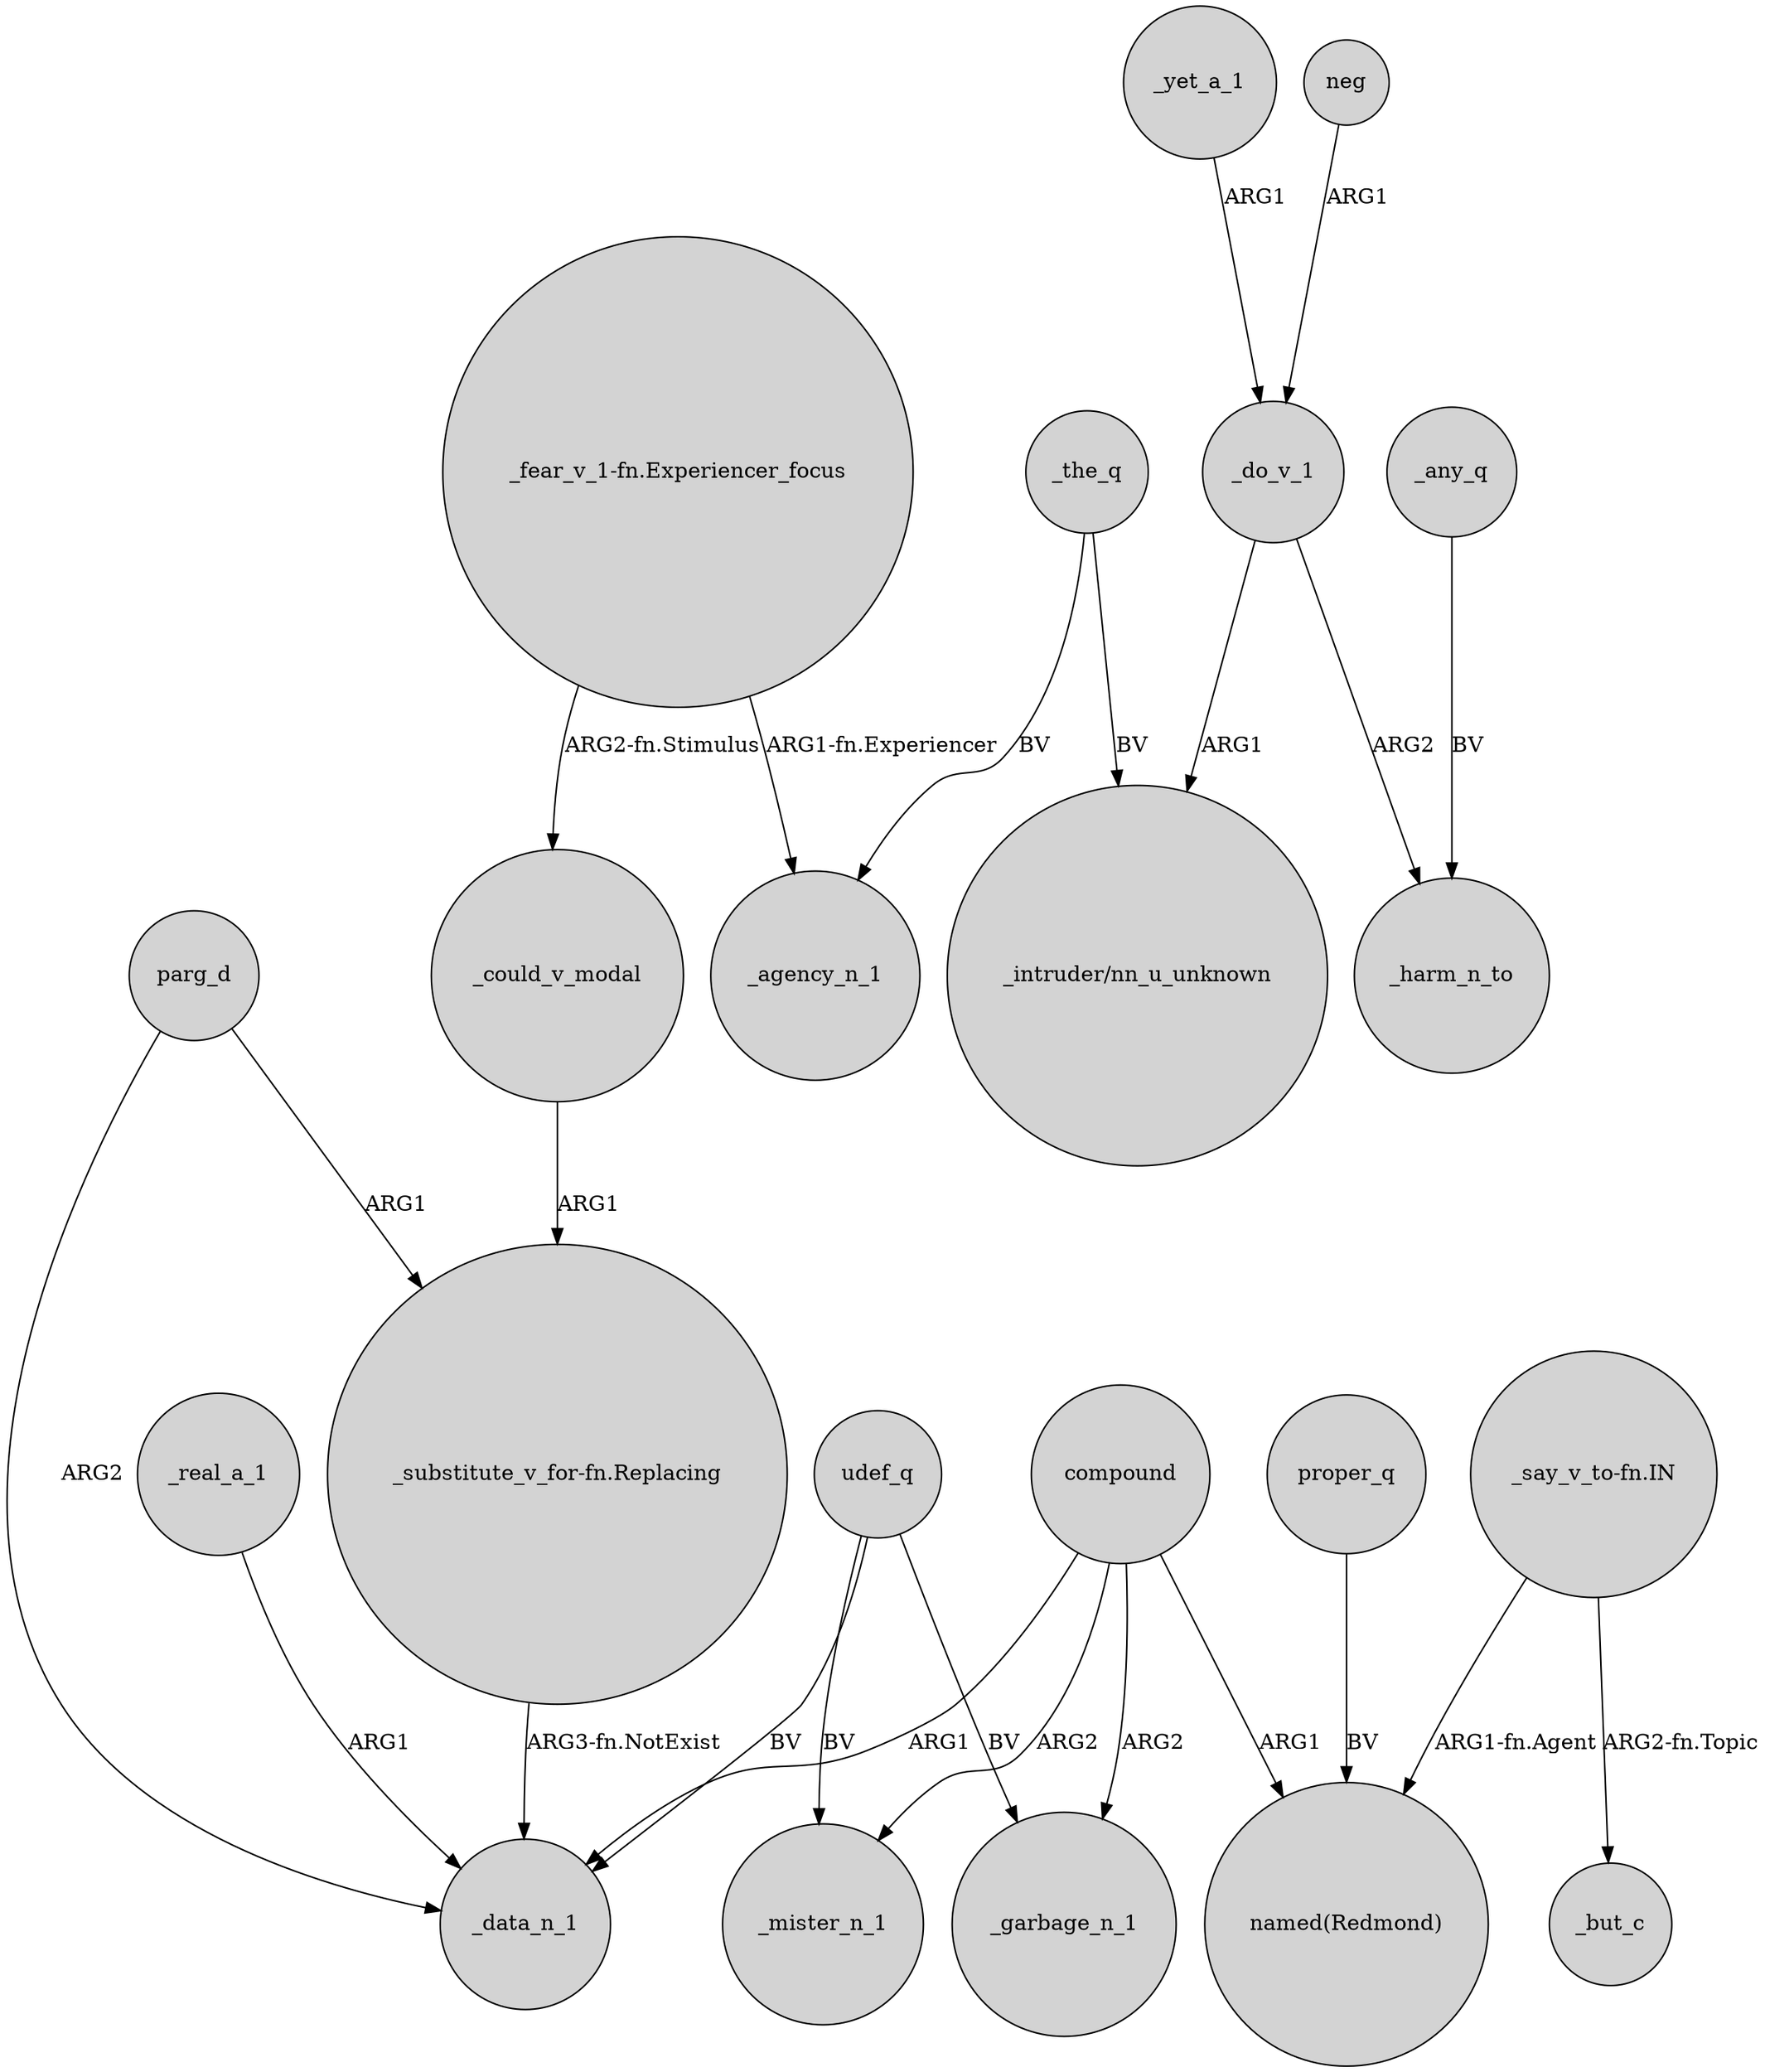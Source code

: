 digraph {
	node [shape=circle style=filled]
	_the_q -> _agency_n_1 [label=BV]
	"_substitute_v_for-fn.Replacing" -> _data_n_1 [label="ARG3-fn.NotExist"]
	_yet_a_1 -> _do_v_1 [label=ARG1]
	udef_q -> _garbage_n_1 [label=BV]
	compound -> "named(Redmond)" [label=ARG1]
	_real_a_1 -> _data_n_1 [label=ARG1]
	compound -> _mister_n_1 [label=ARG2]
	_could_v_modal -> "_substitute_v_for-fn.Replacing" [label=ARG1]
	udef_q -> _mister_n_1 [label=BV]
	parg_d -> "_substitute_v_for-fn.Replacing" [label=ARG1]
	compound -> _data_n_1 [label=ARG1]
	"_say_v_to-fn.IN" -> _but_c [label="ARG2-fn.Topic"]
	udef_q -> _data_n_1 [label=BV]
	_any_q -> _harm_n_to [label=BV]
	neg -> _do_v_1 [label=ARG1]
	"_say_v_to-fn.IN" -> "named(Redmond)" [label="ARG1-fn.Agent"]
	_do_v_1 -> _harm_n_to [label=ARG2]
	proper_q -> "named(Redmond)" [label=BV]
	"_fear_v_1-fn.Experiencer_focus" -> _agency_n_1 [label="ARG1-fn.Experiencer"]
	parg_d -> _data_n_1 [label=ARG2]
	_the_q -> "_intruder/nn_u_unknown" [label=BV]
	compound -> _garbage_n_1 [label=ARG2]
	"_fear_v_1-fn.Experiencer_focus" -> _could_v_modal [label="ARG2-fn.Stimulus"]
	_do_v_1 -> "_intruder/nn_u_unknown" [label=ARG1]
}
